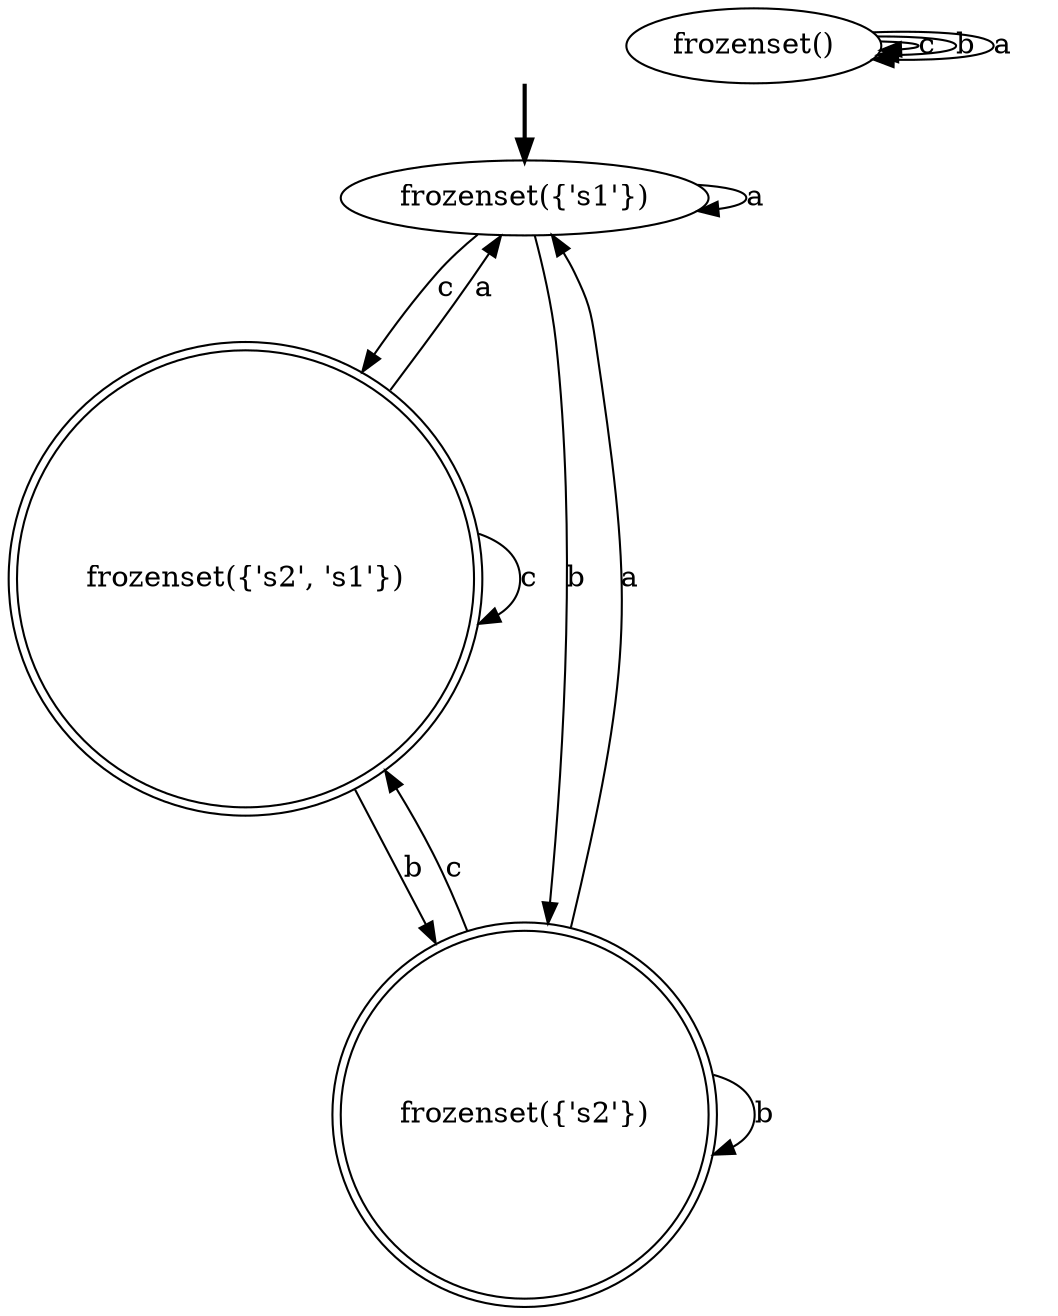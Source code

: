 digraph {
	fake [style=invisible]
	"frozenset({'s1'})" [root=true]
	"frozenset({'s2', 's1'})" [shape=doublecircle]
	"frozenset()"
	"frozenset({'s2'})" [shape=doublecircle]
	fake -> "frozenset({'s1'})" [style=bold]
	"frozenset({'s1'})" -> "frozenset({'s2', 's1'})" [label=c]
	"frozenset({'s1'})" -> "frozenset({'s2'})" [label=b]
	"frozenset({'s1'})" -> "frozenset({'s1'})" [label=a]
	"frozenset()" -> "frozenset()" [label=c]
	"frozenset()" -> "frozenset()" [label=b]
	"frozenset()" -> "frozenset()" [label=a]
	"frozenset({'s2', 's1'})" -> "frozenset({'s2', 's1'})" [label=c]
	"frozenset({'s2', 's1'})" -> "frozenset({'s2'})" [label=b]
	"frozenset({'s2', 's1'})" -> "frozenset({'s1'})" [label=a]
	"frozenset({'s2'})" -> "frozenset({'s2', 's1'})" [label=c]
	"frozenset({'s2'})" -> "frozenset({'s2'})" [label=b]
	"frozenset({'s2'})" -> "frozenset({'s1'})" [label=a]
}
